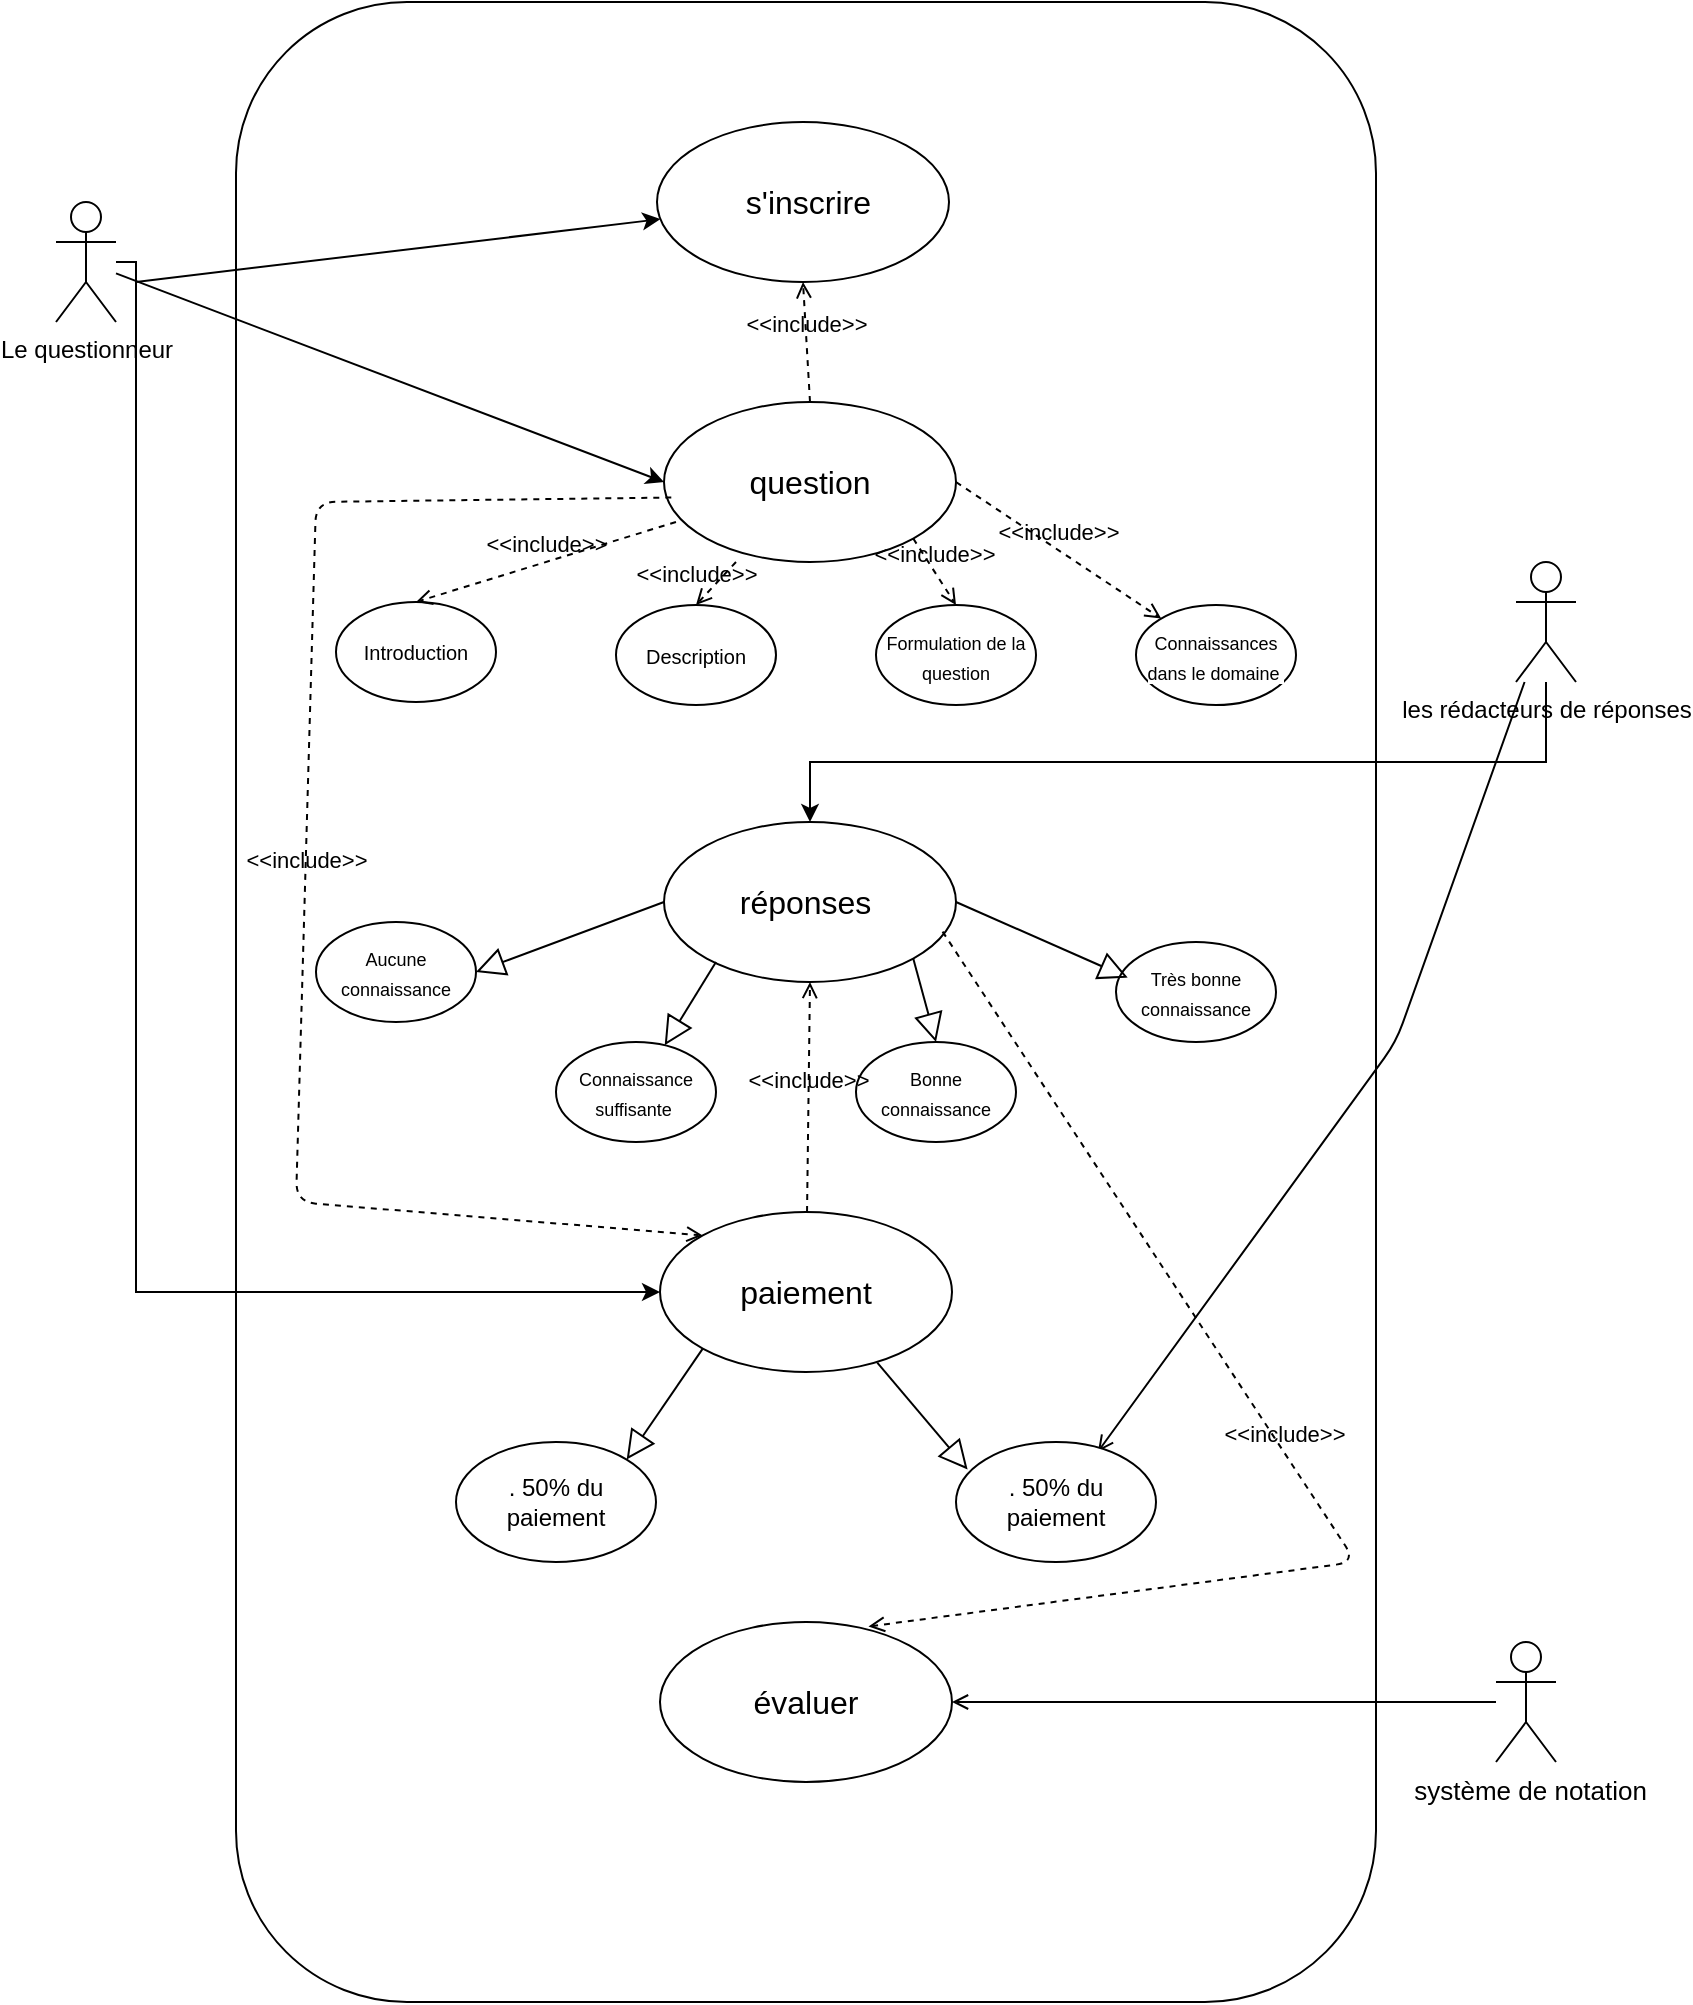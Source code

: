 <mxfile version="14.1.8" type="github">
  <diagram id="WiKokyTCYNXuGyKHd6Tl" name="Page-1">
    <mxGraphModel dx="925" dy="1681" grid="1" gridSize="10" guides="1" tooltips="1" connect="1" arrows="1" fold="1" page="1" pageScale="1" pageWidth="827" pageHeight="1169" math="0" shadow="0">
      <root>
        <mxCell id="0" />
        <mxCell id="1" parent="0" />
        <mxCell id="_CNV39crZy8nKEtS99_c-34" value="" style="rounded=1;whiteSpace=wrap;html=1;" vertex="1" parent="1">
          <mxGeometry x="140" y="-100" width="570" height="1000" as="geometry" />
        </mxCell>
        <mxCell id="_CNV39crZy8nKEtS99_c-42" style="edgeStyle=orthogonalEdgeStyle;rounded=0;orthogonalLoop=1;jettySize=auto;html=1;entryX=0;entryY=0.5;entryDx=0;entryDy=0;" edge="1" parent="1" source="_CNV39crZy8nKEtS99_c-2" target="_CNV39crZy8nKEtS99_c-35">
          <mxGeometry relative="1" as="geometry">
            <Array as="points">
              <mxPoint x="90" y="30" />
              <mxPoint x="90" y="545" />
            </Array>
          </mxGeometry>
        </mxCell>
        <mxCell id="_CNV39crZy8nKEtS99_c-2" value="Le questionneur" style="shape=umlActor;verticalLabelPosition=bottom;verticalAlign=top;html=1;outlineConnect=0;" vertex="1" parent="1">
          <mxGeometry x="50" width="30" height="60" as="geometry" />
        </mxCell>
        <mxCell id="_CNV39crZy8nKEtS99_c-33" style="edgeStyle=orthogonalEdgeStyle;rounded=0;orthogonalLoop=1;jettySize=auto;html=1;entryX=0.5;entryY=0;entryDx=0;entryDy=0;" edge="1" parent="1" source="_CNV39crZy8nKEtS99_c-3" target="_CNV39crZy8nKEtS99_c-21">
          <mxGeometry relative="1" as="geometry">
            <Array as="points">
              <mxPoint x="795" y="280" />
              <mxPoint x="427" y="280" />
            </Array>
          </mxGeometry>
        </mxCell>
        <mxCell id="_CNV39crZy8nKEtS99_c-58" style="edgeStyle=none;orthogonalLoop=1;jettySize=auto;html=1;entryX=0.71;entryY=0.08;entryDx=0;entryDy=0;labelBackgroundColor=none;endArrow=open;entryPerimeter=0;" edge="1" parent="1" source="_CNV39crZy8nKEtS99_c-3" target="_CNV39crZy8nKEtS99_c-41">
          <mxGeometry relative="1" as="geometry">
            <Array as="points">
              <mxPoint x="720" y="420" />
            </Array>
          </mxGeometry>
        </mxCell>
        <mxCell id="_CNV39crZy8nKEtS99_c-3" value="les rédacteurs de réponses" style="shape=umlActor;verticalLabelPosition=bottom;verticalAlign=top;html=1;outlineConnect=0;" vertex="1" parent="1">
          <mxGeometry x="780" y="180" width="30" height="60" as="geometry" />
        </mxCell>
        <mxCell id="_CNV39crZy8nKEtS99_c-61" style="edgeStyle=none;orthogonalLoop=1;jettySize=auto;html=1;labelBackgroundColor=none;endArrow=open;" edge="1" parent="1" source="_CNV39crZy8nKEtS99_c-4" target="_CNV39crZy8nKEtS99_c-59">
          <mxGeometry relative="1" as="geometry" />
        </mxCell>
        <mxCell id="_CNV39crZy8nKEtS99_c-4" value="&lt;span style=&quot;font-family: &amp;#34;nunito sans&amp;#34; , sans-serif ; background-color: rgb(255 , 255 , 255)&quot;&gt;&lt;font style=&quot;font-size: 13px&quot;&gt;&amp;nbsp;système de notation&lt;/font&gt;&lt;/span&gt;" style="shape=umlActor;verticalLabelPosition=bottom;verticalAlign=top;html=1;outlineConnect=0;" vertex="1" parent="1">
          <mxGeometry x="770" y="720" width="30" height="60" as="geometry" />
        </mxCell>
        <mxCell id="_CNV39crZy8nKEtS99_c-5" value="&lt;span style=&quot;font-family: &amp;#34;nunito sans&amp;#34; , sans-serif ; font-size: 16px ; background-color: rgb(255 , 255 , 255)&quot;&gt;&amp;nbsp;s&#39;inscrire&lt;/span&gt;" style="ellipse;whiteSpace=wrap;html=1;" vertex="1" parent="1">
          <mxGeometry x="350.5" y="-40" width="146" height="80" as="geometry" />
        </mxCell>
        <mxCell id="_CNV39crZy8nKEtS99_c-6" value="&lt;span style=&quot;font-family: &amp;#34;nunito sans&amp;#34; , sans-serif ; font-size: 16px ; background-color: rgb(255 , 255 , 255)&quot;&gt;question&lt;/span&gt;" style="ellipse;whiteSpace=wrap;html=1;" vertex="1" parent="1">
          <mxGeometry x="354" y="100" width="146" height="80" as="geometry" />
        </mxCell>
        <mxCell id="_CNV39crZy8nKEtS99_c-9" value="" style="endArrow=classic;html=1;entryX=0;entryY=0.5;entryDx=0;entryDy=0;" edge="1" parent="1" source="_CNV39crZy8nKEtS99_c-2" target="_CNV39crZy8nKEtS99_c-6">
          <mxGeometry width="50" height="50" relative="1" as="geometry">
            <mxPoint x="190" y="140" as="sourcePoint" />
            <mxPoint x="240" y="90" as="targetPoint" />
          </mxGeometry>
        </mxCell>
        <mxCell id="_CNV39crZy8nKEtS99_c-10" value="" style="endArrow=classic;html=1;" edge="1" parent="1" target="_CNV39crZy8nKEtS99_c-5">
          <mxGeometry width="50" height="50" relative="1" as="geometry">
            <mxPoint x="90" y="40" as="sourcePoint" />
            <mxPoint x="260" y="10" as="targetPoint" />
          </mxGeometry>
        </mxCell>
        <mxCell id="_CNV39crZy8nKEtS99_c-11" value="&amp;lt;&amp;lt;include&amp;gt;&amp;gt;" style="html=1;verticalAlign=bottom;labelBackgroundColor=none;endArrow=open;endFill=0;dashed=1;exitX=0.5;exitY=0;exitDx=0;exitDy=0;entryX=0.5;entryY=1;entryDx=0;entryDy=0;" edge="1" parent="1" source="_CNV39crZy8nKEtS99_c-6" target="_CNV39crZy8nKEtS99_c-5">
          <mxGeometry width="160" relative="1" as="geometry">
            <mxPoint x="250" y="200" as="sourcePoint" />
            <mxPoint x="410" y="200" as="targetPoint" />
          </mxGeometry>
        </mxCell>
        <mxCell id="_CNV39crZy8nKEtS99_c-12" value="&lt;span style=&quot;font-family: &amp;#34;nunito sans&amp;#34; , sans-serif ; background-color: rgb(255 , 255 , 255)&quot;&gt;&lt;font style=&quot;font-size: 10px&quot;&gt;Introduction&lt;/font&gt;&lt;/span&gt;" style="ellipse;whiteSpace=wrap;html=1;" vertex="1" parent="1">
          <mxGeometry x="190" y="200" width="80" height="50" as="geometry" />
        </mxCell>
        <mxCell id="_CNV39crZy8nKEtS99_c-13" value="&lt;span style=&quot;font-family: &amp;#34;nunito sans&amp;#34; , sans-serif ; background-color: rgb(255 , 255 , 255) ; font-size: 10px&quot;&gt;Description&lt;/span&gt;" style="ellipse;whiteSpace=wrap;html=1;" vertex="1" parent="1">
          <mxGeometry x="330" y="201.5" width="80" height="50" as="geometry" />
        </mxCell>
        <mxCell id="_CNV39crZy8nKEtS99_c-14" value="&lt;span style=&quot;font-family: &amp;#34;nunito sans&amp;#34; , sans-serif ; background-color: rgb(255 , 255 , 255) ; font-size: 9px&quot;&gt;Formulation de la question&lt;/span&gt;" style="ellipse;whiteSpace=wrap;html=1;" vertex="1" parent="1">
          <mxGeometry x="460" y="201.5" width="80" height="50" as="geometry" />
        </mxCell>
        <mxCell id="_CNV39crZy8nKEtS99_c-15" value="&lt;span style=&quot;font-family: &amp;#34;nunito sans&amp;#34; , sans-serif ; background-color: rgb(255 , 255 , 255) ; font-size: 9px&quot;&gt;Connaissances dans le domaine&amp;nbsp;&lt;/span&gt;" style="ellipse;whiteSpace=wrap;html=1;" vertex="1" parent="1">
          <mxGeometry x="590" y="201.5" width="80" height="50" as="geometry" />
        </mxCell>
        <mxCell id="_CNV39crZy8nKEtS99_c-16" value="&amp;lt;&amp;lt;include&amp;gt;&amp;gt;" style="html=1;verticalAlign=bottom;labelBackgroundColor=none;endArrow=open;endFill=0;dashed=1;entryX=0.5;entryY=0;entryDx=0;entryDy=0;exitX=0.041;exitY=0.75;exitDx=0;exitDy=0;exitPerimeter=0;" edge="1" parent="1" source="_CNV39crZy8nKEtS99_c-6" target="_CNV39crZy8nKEtS99_c-12">
          <mxGeometry width="160" relative="1" as="geometry">
            <mxPoint x="350" y="180" as="sourcePoint" />
            <mxPoint x="190" y="180" as="targetPoint" />
          </mxGeometry>
        </mxCell>
        <mxCell id="_CNV39crZy8nKEtS99_c-17" value="&amp;lt;&amp;lt;include&amp;gt;&amp;gt;" style="html=1;verticalAlign=bottom;labelBackgroundColor=none;endArrow=open;endFill=0;dashed=1;exitX=0.5;exitY=0;exitDx=0;exitDy=0;entryX=0.5;entryY=0;entryDx=0;entryDy=0;" edge="1" parent="1" target="_CNV39crZy8nKEtS99_c-13">
          <mxGeometry x="0.676" y="-4" width="160" relative="1" as="geometry">
            <mxPoint x="390" y="180" as="sourcePoint" />
            <mxPoint x="240" y="210" as="targetPoint" />
            <mxPoint as="offset" />
          </mxGeometry>
        </mxCell>
        <mxCell id="_CNV39crZy8nKEtS99_c-18" value="&amp;lt;&amp;lt;include&amp;gt;&amp;gt;" style="html=1;verticalAlign=bottom;labelBackgroundColor=none;endArrow=open;endFill=0;dashed=1;entryX=0.5;entryY=0;entryDx=0;entryDy=0;exitX=1;exitY=1;exitDx=0;exitDy=0;" edge="1" parent="1" source="_CNV39crZy8nKEtS99_c-6" target="_CNV39crZy8nKEtS99_c-14">
          <mxGeometry width="160" relative="1" as="geometry">
            <mxPoint x="496.5" y="170" as="sourcePoint" />
            <mxPoint x="626.486" y="130" as="targetPoint" />
          </mxGeometry>
        </mxCell>
        <mxCell id="_CNV39crZy8nKEtS99_c-19" value="&amp;lt;&amp;lt;include&amp;gt;&amp;gt;" style="html=1;verticalAlign=bottom;labelBackgroundColor=none;endArrow=open;endFill=0;dashed=1;exitX=1;exitY=0.5;exitDx=0;exitDy=0;" edge="1" parent="1" source="_CNV39crZy8nKEtS99_c-6" target="_CNV39crZy8nKEtS99_c-15">
          <mxGeometry width="160" relative="1" as="geometry">
            <mxPoint x="530" y="140" as="sourcePoint" />
            <mxPoint x="659.986" y="100" as="targetPoint" />
          </mxGeometry>
        </mxCell>
        <mxCell id="_CNV39crZy8nKEtS99_c-21" value="&lt;span style=&quot;background-color: rgb(255 , 255 , 255)&quot;&gt;&lt;font face=&quot;nunito sans, sans-serif&quot;&gt;&lt;span style=&quot;font-size: 16px&quot;&gt;réponses&amp;nbsp;&lt;/span&gt;&lt;/font&gt;&lt;/span&gt;" style="ellipse;whiteSpace=wrap;html=1;" vertex="1" parent="1">
          <mxGeometry x="354" y="310" width="146" height="80" as="geometry" />
        </mxCell>
        <mxCell id="_CNV39crZy8nKEtS99_c-22" value="&lt;span style=&quot;font-family: &amp;#34;nunito sans&amp;#34; , sans-serif ; background-color: rgb(255 , 255 , 255) ; font-size: 9px&quot;&gt;Aucune connaissance&lt;/span&gt;" style="ellipse;whiteSpace=wrap;html=1;" vertex="1" parent="1">
          <mxGeometry x="180" y="360" width="80" height="50" as="geometry" />
        </mxCell>
        <mxCell id="_CNV39crZy8nKEtS99_c-23" value="&lt;span style=&quot;font-family: &amp;#34;nunito sans&amp;#34; , sans-serif ; background-color: rgb(255 , 255 , 255) ; font-size: 9px&quot;&gt;Connaissance suffisante&amp;nbsp;&lt;/span&gt;" style="ellipse;whiteSpace=wrap;html=1;" vertex="1" parent="1">
          <mxGeometry x="300" y="420" width="80" height="50" as="geometry" />
        </mxCell>
        <mxCell id="_CNV39crZy8nKEtS99_c-24" value="&lt;span style=&quot;font-family: &amp;#34;nunito sans&amp;#34; , sans-serif ; background-color: rgb(255 , 255 , 255) ; font-size: 9px&quot;&gt;Bonne connaissance&lt;/span&gt;" style="ellipse;whiteSpace=wrap;html=1;" vertex="1" parent="1">
          <mxGeometry x="450" y="420" width="80" height="50" as="geometry" />
        </mxCell>
        <mxCell id="_CNV39crZy8nKEtS99_c-25" value="&lt;span style=&quot;font-family: &amp;#34;nunito sans&amp;#34; , sans-serif ; background-color: rgb(255 , 255 , 255) ; font-size: 9px&quot;&gt;Très bonne connaissance&lt;/span&gt;" style="ellipse;whiteSpace=wrap;html=1;" vertex="1" parent="1">
          <mxGeometry x="580" y="370" width="80" height="50" as="geometry" />
        </mxCell>
        <mxCell id="_CNV39crZy8nKEtS99_c-28" value="" style="edgeStyle=none;html=1;endArrow=block;endFill=0;endSize=12;verticalAlign=bottom;exitX=0;exitY=0.5;exitDx=0;exitDy=0;entryX=1;entryY=0.5;entryDx=0;entryDy=0;" edge="1" parent="1" source="_CNV39crZy8nKEtS99_c-21" target="_CNV39crZy8nKEtS99_c-22">
          <mxGeometry width="160" relative="1" as="geometry">
            <mxPoint x="180" y="320" as="sourcePoint" />
            <mxPoint x="340" y="320" as="targetPoint" />
          </mxGeometry>
        </mxCell>
        <mxCell id="_CNV39crZy8nKEtS99_c-29" value="" style="edgeStyle=none;html=1;endArrow=block;endFill=0;endSize=12;verticalAlign=bottom;exitX=0;exitY=0.5;exitDx=0;exitDy=0;" edge="1" parent="1" target="_CNV39crZy8nKEtS99_c-23">
          <mxGeometry width="160" relative="1" as="geometry">
            <mxPoint x="380" y="380" as="sourcePoint" />
            <mxPoint x="286" y="415" as="targetPoint" />
          </mxGeometry>
        </mxCell>
        <mxCell id="_CNV39crZy8nKEtS99_c-30" value="" style="edgeStyle=none;html=1;endArrow=block;endFill=0;endSize=12;verticalAlign=bottom;exitX=1;exitY=1;exitDx=0;exitDy=0;entryX=0.5;entryY=0;entryDx=0;entryDy=0;" edge="1" parent="1" source="_CNV39crZy8nKEtS99_c-21" target="_CNV39crZy8nKEtS99_c-24">
          <mxGeometry width="160" relative="1" as="geometry">
            <mxPoint x="574" y="360" as="sourcePoint" />
            <mxPoint x="480" y="395" as="targetPoint" />
          </mxGeometry>
        </mxCell>
        <mxCell id="_CNV39crZy8nKEtS99_c-31" value="" style="edgeStyle=none;html=1;endArrow=block;endFill=0;endSize=12;verticalAlign=bottom;exitX=1;exitY=0.5;exitDx=0;exitDy=0;entryX=0.073;entryY=0.356;entryDx=0;entryDy=0;entryPerimeter=0;" edge="1" parent="1" source="_CNV39crZy8nKEtS99_c-21" target="_CNV39crZy8nKEtS99_c-25">
          <mxGeometry width="160" relative="1" as="geometry">
            <mxPoint x="667" y="310" as="sourcePoint" />
            <mxPoint x="573" y="345" as="targetPoint" />
          </mxGeometry>
        </mxCell>
        <mxCell id="_CNV39crZy8nKEtS99_c-35" value="&lt;font face=&quot;nunito sans, sans-serif&quot;&gt;&lt;span style=&quot;font-size: 16px&quot;&gt;paiement&lt;/span&gt;&lt;/font&gt;" style="ellipse;whiteSpace=wrap;html=1;" vertex="1" parent="1">
          <mxGeometry x="352" y="505" width="146" height="80" as="geometry" />
        </mxCell>
        <mxCell id="_CNV39crZy8nKEtS99_c-39" value="&lt;span style=&quot;font-family: &amp;#34;nunito sans&amp;#34; , sans-serif ; background-color: rgb(255 , 255 , 255)&quot;&gt;. 50% du paiement&lt;/span&gt;" style="ellipse;whiteSpace=wrap;html=1;" vertex="1" parent="1">
          <mxGeometry x="250" y="620" width="100" height="60" as="geometry" />
        </mxCell>
        <mxCell id="_CNV39crZy8nKEtS99_c-41" value="&lt;span style=&quot;font-family: &amp;#34;nunito sans&amp;#34; , sans-serif ; background-color: rgb(255 , 255 , 255)&quot;&gt;. 50% du paiement&lt;/span&gt;" style="ellipse;whiteSpace=wrap;html=1;" vertex="1" parent="1">
          <mxGeometry x="500" y="620" width="100" height="60" as="geometry" />
        </mxCell>
        <mxCell id="_CNV39crZy8nKEtS99_c-43" value="&amp;lt;&amp;lt;include&amp;gt;&amp;gt;" style="edgeStyle=none;html=1;endArrow=open;verticalAlign=bottom;dashed=1;labelBackgroundColor=none;entryX=0;entryY=0;entryDx=0;entryDy=0;exitX=0.025;exitY=0.597;exitDx=0;exitDy=0;exitPerimeter=0;" edge="1" parent="1" source="_CNV39crZy8nKEtS99_c-6" target="_CNV39crZy8nKEtS99_c-35">
          <mxGeometry width="160" relative="1" as="geometry">
            <mxPoint x="130" y="320" as="sourcePoint" />
            <mxPoint x="290" y="320" as="targetPoint" />
            <Array as="points">
              <mxPoint x="180" y="150" />
              <mxPoint x="170" y="500" />
            </Array>
          </mxGeometry>
        </mxCell>
        <mxCell id="_CNV39crZy8nKEtS99_c-48" value="" style="edgeStyle=none;html=1;endArrow=block;endFill=0;endSize=12;verticalAlign=bottom;exitX=0;exitY=1;exitDx=0;exitDy=0;entryX=1;entryY=0;entryDx=0;entryDy=0;" edge="1" parent="1" source="_CNV39crZy8nKEtS99_c-35" target="_CNV39crZy8nKEtS99_c-39">
          <mxGeometry width="160" relative="1" as="geometry">
            <mxPoint x="371" y="620" as="sourcePoint" />
            <mxPoint x="456.84" y="657.8" as="targetPoint" />
          </mxGeometry>
        </mxCell>
        <mxCell id="_CNV39crZy8nKEtS99_c-49" value="" style="edgeStyle=none;html=1;endArrow=block;endFill=0;endSize=12;verticalAlign=bottom;exitX=0.744;exitY=0.942;exitDx=0;exitDy=0;entryX=0.058;entryY=0.229;entryDx=0;entryDy=0;exitPerimeter=0;entryPerimeter=0;" edge="1" parent="1" source="_CNV39crZy8nKEtS99_c-35" target="_CNV39crZy8nKEtS99_c-41">
          <mxGeometry width="160" relative="1" as="geometry">
            <mxPoint x="383.381" y="583.284" as="sourcePoint" />
            <mxPoint x="345.355" y="638.787" as="targetPoint" />
          </mxGeometry>
        </mxCell>
        <mxCell id="_CNV39crZy8nKEtS99_c-52" value="&amp;lt;&amp;lt;include&amp;gt;&amp;gt;" style="edgeStyle=none;html=1;endArrow=open;verticalAlign=bottom;dashed=1;labelBackgroundColor=none;entryX=0.5;entryY=1;entryDx=0;entryDy=0;" edge="1" parent="1" source="_CNV39crZy8nKEtS99_c-35" target="_CNV39crZy8nKEtS99_c-21">
          <mxGeometry width="160" relative="1" as="geometry">
            <mxPoint x="425" y="345" as="sourcePoint" />
            <mxPoint x="425" y="410" as="targetPoint" />
          </mxGeometry>
        </mxCell>
        <mxCell id="_CNV39crZy8nKEtS99_c-59" value="&lt;span style=&quot;font-family: &amp;#34;nunito sans&amp;#34; , sans-serif ; font-size: 16px ; background-color: rgb(255 , 255 , 255)&quot;&gt;évaluer&lt;/span&gt;" style="ellipse;whiteSpace=wrap;html=1;" vertex="1" parent="1">
          <mxGeometry x="352" y="710" width="146" height="80" as="geometry" />
        </mxCell>
        <mxCell id="_CNV39crZy8nKEtS99_c-62" value="&amp;lt;&amp;lt;include&amp;gt;&amp;gt;" style="edgeStyle=none;html=1;endArrow=open;verticalAlign=bottom;dashed=1;labelBackgroundColor=none;exitX=0.954;exitY=0.685;exitDx=0;exitDy=0;exitPerimeter=0;entryX=0.714;entryY=0.028;entryDx=0;entryDy=0;entryPerimeter=0;" edge="1" parent="1" source="_CNV39crZy8nKEtS99_c-21" target="_CNV39crZy8nKEtS99_c-59">
          <mxGeometry width="160" relative="1" as="geometry">
            <mxPoint x="560" y="530" as="sourcePoint" />
            <mxPoint x="720" y="530" as="targetPoint" />
            <Array as="points">
              <mxPoint x="700" y="680" />
            </Array>
          </mxGeometry>
        </mxCell>
      </root>
    </mxGraphModel>
  </diagram>
</mxfile>
